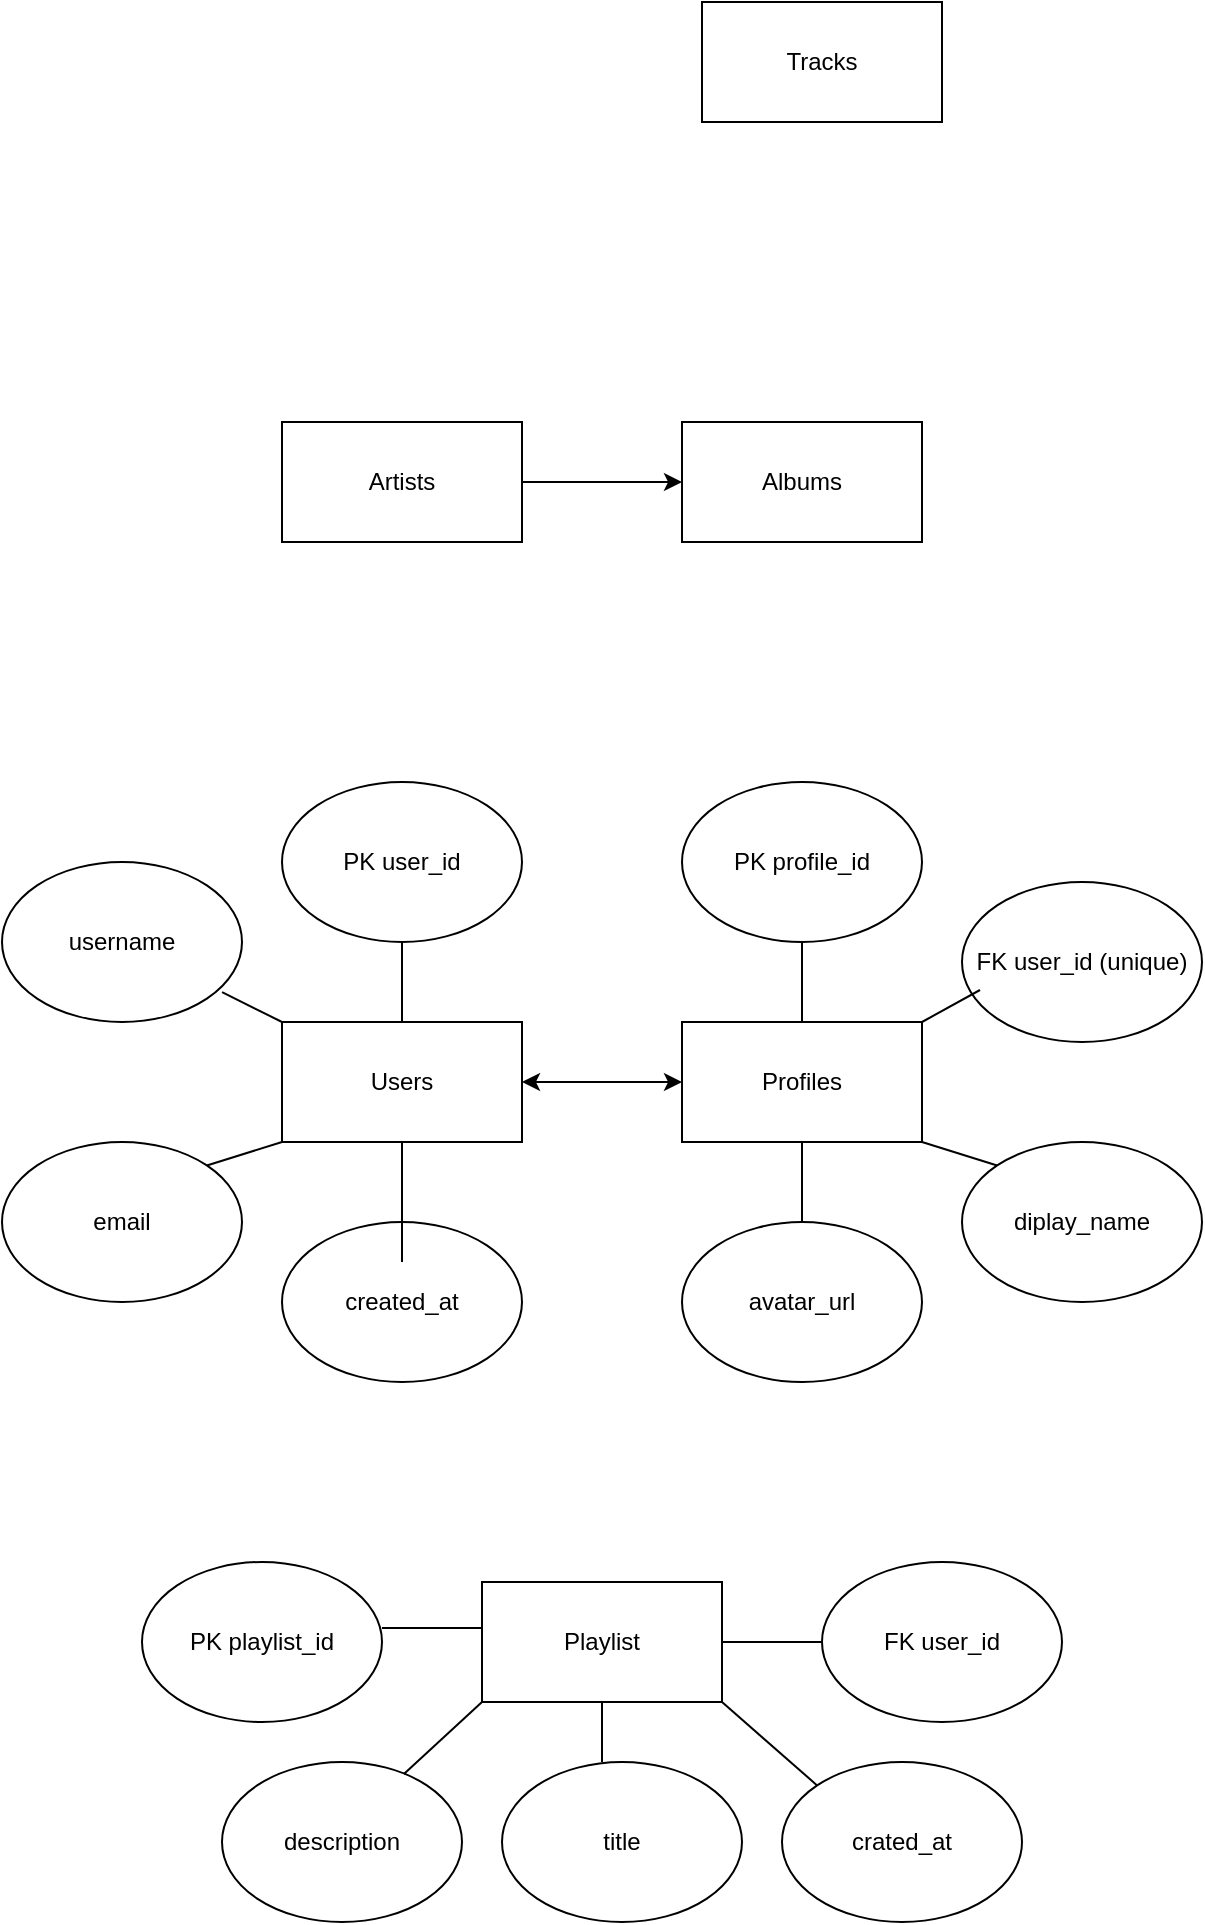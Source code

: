 <mxfile>
    <diagram id="waHi9MedLwbSavodHxk8" name="Page-1">
        <mxGraphModel dx="1178" dy="1879" grid="1" gridSize="10" guides="1" tooltips="1" connect="1" arrows="1" fold="1" page="1" pageScale="1" pageWidth="850" pageHeight="1100" math="0" shadow="0">
            <root>
                <mxCell id="0"/>
                <mxCell id="1" parent="0"/>
                <mxCell id="2" value="Users" style="rounded=0;whiteSpace=wrap;html=1;" vertex="1" parent="1">
                    <mxGeometry x="280" y="320" width="120" height="60" as="geometry"/>
                </mxCell>
                <mxCell id="3" value="Profiles" style="rounded=0;whiteSpace=wrap;html=1;" vertex="1" parent="1">
                    <mxGeometry x="480" y="320" width="120" height="60" as="geometry"/>
                </mxCell>
                <mxCell id="8" value="" style="edgeStyle=none;html=1;" edge="1" parent="1" source="4" target="5">
                    <mxGeometry relative="1" as="geometry"/>
                </mxCell>
                <mxCell id="4" value="Artists" style="rounded=0;whiteSpace=wrap;html=1;" vertex="1" parent="1">
                    <mxGeometry x="280" y="20" width="120" height="60" as="geometry"/>
                </mxCell>
                <mxCell id="5" value="Albums" style="rounded=0;whiteSpace=wrap;html=1;" vertex="1" parent="1">
                    <mxGeometry x="480" y="20" width="120" height="60" as="geometry"/>
                </mxCell>
                <mxCell id="6" value="Tracks" style="rounded=0;whiteSpace=wrap;html=1;" vertex="1" parent="1">
                    <mxGeometry x="490" y="-190" width="120" height="60" as="geometry"/>
                </mxCell>
                <mxCell id="7" value="" style="endArrow=classic;startArrow=classic;html=1;entryX=0;entryY=0.5;entryDx=0;entryDy=0;exitX=1;exitY=0.5;exitDx=0;exitDy=0;" edge="1" parent="1" source="2" target="3">
                    <mxGeometry width="50" height="50" relative="1" as="geometry">
                        <mxPoint x="420" y="380" as="sourcePoint"/>
                        <mxPoint x="470" y="330" as="targetPoint"/>
                    </mxGeometry>
                </mxCell>
                <mxCell id="9" value="username" style="ellipse;whiteSpace=wrap;html=1;" vertex="1" parent="1">
                    <mxGeometry x="140" y="240" width="120" height="80" as="geometry"/>
                </mxCell>
                <mxCell id="10" value="PK user_id" style="ellipse;whiteSpace=wrap;html=1;" vertex="1" parent="1">
                    <mxGeometry x="280" y="200" width="120" height="80" as="geometry"/>
                </mxCell>
                <mxCell id="11" value="email" style="ellipse;whiteSpace=wrap;html=1;" vertex="1" parent="1">
                    <mxGeometry x="140" y="380" width="120" height="80" as="geometry"/>
                </mxCell>
                <mxCell id="12" value="created_at" style="ellipse;whiteSpace=wrap;html=1;" vertex="1" parent="1">
                    <mxGeometry x="280" y="420" width="120" height="80" as="geometry"/>
                </mxCell>
                <mxCell id="13" value="" style="endArrow=none;html=1;exitX=0.5;exitY=1;exitDx=0;exitDy=0;entryX=0.5;entryY=0;entryDx=0;entryDy=0;" edge="1" parent="1" source="10" target="2">
                    <mxGeometry width="50" height="50" relative="1" as="geometry">
                        <mxPoint x="240" y="310" as="sourcePoint"/>
                        <mxPoint x="290" y="260" as="targetPoint"/>
                    </mxGeometry>
                </mxCell>
                <mxCell id="14" value="" style="endArrow=none;html=1;entryX=0;entryY=0;entryDx=0;entryDy=0;exitX=0.917;exitY=0.813;exitDx=0;exitDy=0;exitPerimeter=0;" edge="1" parent="1" source="9" target="2">
                    <mxGeometry width="50" height="50" relative="1" as="geometry">
                        <mxPoint x="250" y="390" as="sourcePoint"/>
                        <mxPoint x="300" y="340" as="targetPoint"/>
                    </mxGeometry>
                </mxCell>
                <mxCell id="15" value="" style="endArrow=none;html=1;entryX=0.5;entryY=1;entryDx=0;entryDy=0;" edge="1" parent="1" target="2">
                    <mxGeometry width="50" height="50" relative="1" as="geometry">
                        <mxPoint x="340" y="440" as="sourcePoint"/>
                        <mxPoint x="380" y="380" as="targetPoint"/>
                    </mxGeometry>
                </mxCell>
                <mxCell id="16" value="" style="endArrow=none;html=1;entryX=0;entryY=1;entryDx=0;entryDy=0;exitX=1;exitY=0;exitDx=0;exitDy=0;" edge="1" parent="1" source="11" target="2">
                    <mxGeometry width="50" height="50" relative="1" as="geometry">
                        <mxPoint x="230" y="440" as="sourcePoint"/>
                        <mxPoint x="280" y="390" as="targetPoint"/>
                    </mxGeometry>
                </mxCell>
                <mxCell id="17" value="PK profile_id" style="ellipse;whiteSpace=wrap;html=1;" vertex="1" parent="1">
                    <mxGeometry x="480" y="200" width="120" height="80" as="geometry"/>
                </mxCell>
                <mxCell id="18" value="avatar_url" style="ellipse;whiteSpace=wrap;html=1;" vertex="1" parent="1">
                    <mxGeometry x="480" y="420" width="120" height="80" as="geometry"/>
                </mxCell>
                <mxCell id="19" value="FK user_id (unique)" style="ellipse;whiteSpace=wrap;html=1;" vertex="1" parent="1">
                    <mxGeometry x="620" y="250" width="120" height="80" as="geometry"/>
                </mxCell>
                <mxCell id="20" value="diplay_name" style="ellipse;whiteSpace=wrap;html=1;" vertex="1" parent="1">
                    <mxGeometry x="620" y="380" width="120" height="80" as="geometry"/>
                </mxCell>
                <mxCell id="21" value="" style="endArrow=none;html=1;exitX=0.5;exitY=0;exitDx=0;exitDy=0;entryX=0.5;entryY=1;entryDx=0;entryDy=0;" edge="1" parent="1" source="3" target="17">
                    <mxGeometry width="50" height="50" relative="1" as="geometry">
                        <mxPoint x="510" y="315" as="sourcePoint"/>
                        <mxPoint x="540" y="290" as="targetPoint"/>
                    </mxGeometry>
                </mxCell>
                <mxCell id="22" value="" style="endArrow=none;html=1;entryX=0.075;entryY=0.675;entryDx=0;entryDy=0;entryPerimeter=0;exitX=1;exitY=0;exitDx=0;exitDy=0;" edge="1" parent="1" source="3" target="19">
                    <mxGeometry width="50" height="50" relative="1" as="geometry">
                        <mxPoint x="590" y="350" as="sourcePoint"/>
                        <mxPoint x="640" y="300" as="targetPoint"/>
                    </mxGeometry>
                </mxCell>
                <mxCell id="23" value="" style="endArrow=none;html=1;entryX=1;entryY=1;entryDx=0;entryDy=0;exitX=0;exitY=0;exitDx=0;exitDy=0;" edge="1" parent="1" source="20" target="3">
                    <mxGeometry width="50" height="50" relative="1" as="geometry">
                        <mxPoint x="600" y="420" as="sourcePoint"/>
                        <mxPoint x="650" y="370" as="targetPoint"/>
                    </mxGeometry>
                </mxCell>
                <mxCell id="24" value="" style="endArrow=none;html=1;exitX=0.5;exitY=0;exitDx=0;exitDy=0;entryX=0.5;entryY=1;entryDx=0;entryDy=0;" edge="1" parent="1" source="18" target="3">
                    <mxGeometry width="50" height="50" relative="1" as="geometry">
                        <mxPoint x="510" y="420" as="sourcePoint"/>
                        <mxPoint x="560" y="370" as="targetPoint"/>
                    </mxGeometry>
                </mxCell>
                <mxCell id="25" value="Playlist" style="rounded=0;whiteSpace=wrap;html=1;" vertex="1" parent="1">
                    <mxGeometry x="380" y="600" width="120" height="60" as="geometry"/>
                </mxCell>
                <mxCell id="26" value="description" style="ellipse;whiteSpace=wrap;html=1;" vertex="1" parent="1">
                    <mxGeometry x="250" y="690" width="120" height="80" as="geometry"/>
                </mxCell>
                <mxCell id="27" value="FK user_id" style="ellipse;whiteSpace=wrap;html=1;" vertex="1" parent="1">
                    <mxGeometry x="550" y="590" width="120" height="80" as="geometry"/>
                </mxCell>
                <mxCell id="28" value="PK playlist_id" style="ellipse;whiteSpace=wrap;html=1;" vertex="1" parent="1">
                    <mxGeometry x="210" y="590" width="120" height="80" as="geometry"/>
                </mxCell>
                <mxCell id="29" value="title" style="ellipse;whiteSpace=wrap;html=1;" vertex="1" parent="1">
                    <mxGeometry x="390" y="690" width="120" height="80" as="geometry"/>
                </mxCell>
                <mxCell id="30" value="crated_at" style="ellipse;whiteSpace=wrap;html=1;" vertex="1" parent="1">
                    <mxGeometry x="530" y="690" width="120" height="80" as="geometry"/>
                </mxCell>
                <mxCell id="31" value="" style="endArrow=none;html=1;entryX=0;entryY=0.5;entryDx=0;entryDy=0;exitX=1;exitY=0.5;exitDx=0;exitDy=0;" edge="1" parent="1" source="25" target="27">
                    <mxGeometry width="50" height="50" relative="1" as="geometry">
                        <mxPoint x="500" y="660" as="sourcePoint"/>
                        <mxPoint x="550" y="610" as="targetPoint"/>
                    </mxGeometry>
                </mxCell>
                <mxCell id="32" value="" style="endArrow=none;html=1;entryX=0;entryY=0;entryDx=0;entryDy=0;exitX=1;exitY=1;exitDx=0;exitDy=0;" edge="1" parent="1" source="25" target="30">
                    <mxGeometry width="50" height="50" relative="1" as="geometry">
                        <mxPoint x="500" y="710" as="sourcePoint"/>
                        <mxPoint x="550" y="660" as="targetPoint"/>
                    </mxGeometry>
                </mxCell>
                <mxCell id="33" value="" style="endArrow=none;html=1;entryX=0.5;entryY=1;entryDx=0;entryDy=0;" edge="1" parent="1" target="25">
                    <mxGeometry width="50" height="50" relative="1" as="geometry">
                        <mxPoint x="440" y="690" as="sourcePoint"/>
                        <mxPoint x="475" y="660" as="targetPoint"/>
                    </mxGeometry>
                </mxCell>
                <mxCell id="34" value="" style="endArrow=none;html=1;entryX=0;entryY=1;entryDx=0;entryDy=0;exitX=0.758;exitY=0.075;exitDx=0;exitDy=0;exitPerimeter=0;" edge="1" parent="1" source="26" target="25">
                    <mxGeometry width="50" height="50" relative="1" as="geometry">
                        <mxPoint x="340" y="700" as="sourcePoint"/>
                        <mxPoint x="390" y="650" as="targetPoint"/>
                    </mxGeometry>
                </mxCell>
                <mxCell id="35" value="" style="endArrow=none;html=1;entryX=0;entryY=0.383;entryDx=0;entryDy=0;entryPerimeter=0;exitX=1;exitY=0.413;exitDx=0;exitDy=0;exitPerimeter=0;" edge="1" parent="1" source="28" target="25">
                    <mxGeometry width="50" height="50" relative="1" as="geometry">
                        <mxPoint x="330" y="650" as="sourcePoint"/>
                        <mxPoint x="380" y="600" as="targetPoint"/>
                    </mxGeometry>
                </mxCell>
            </root>
        </mxGraphModel>
    </diagram>
</mxfile>